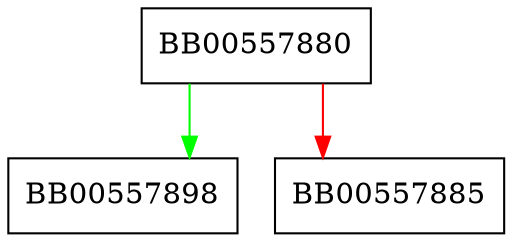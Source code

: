 digraph OSSL_CMP_CTX_get1_newChain {
  node [shape="box"];
  graph [splines=ortho];
  BB00557880 -> BB00557898 [color="green"];
  BB00557880 -> BB00557885 [color="red"];
}